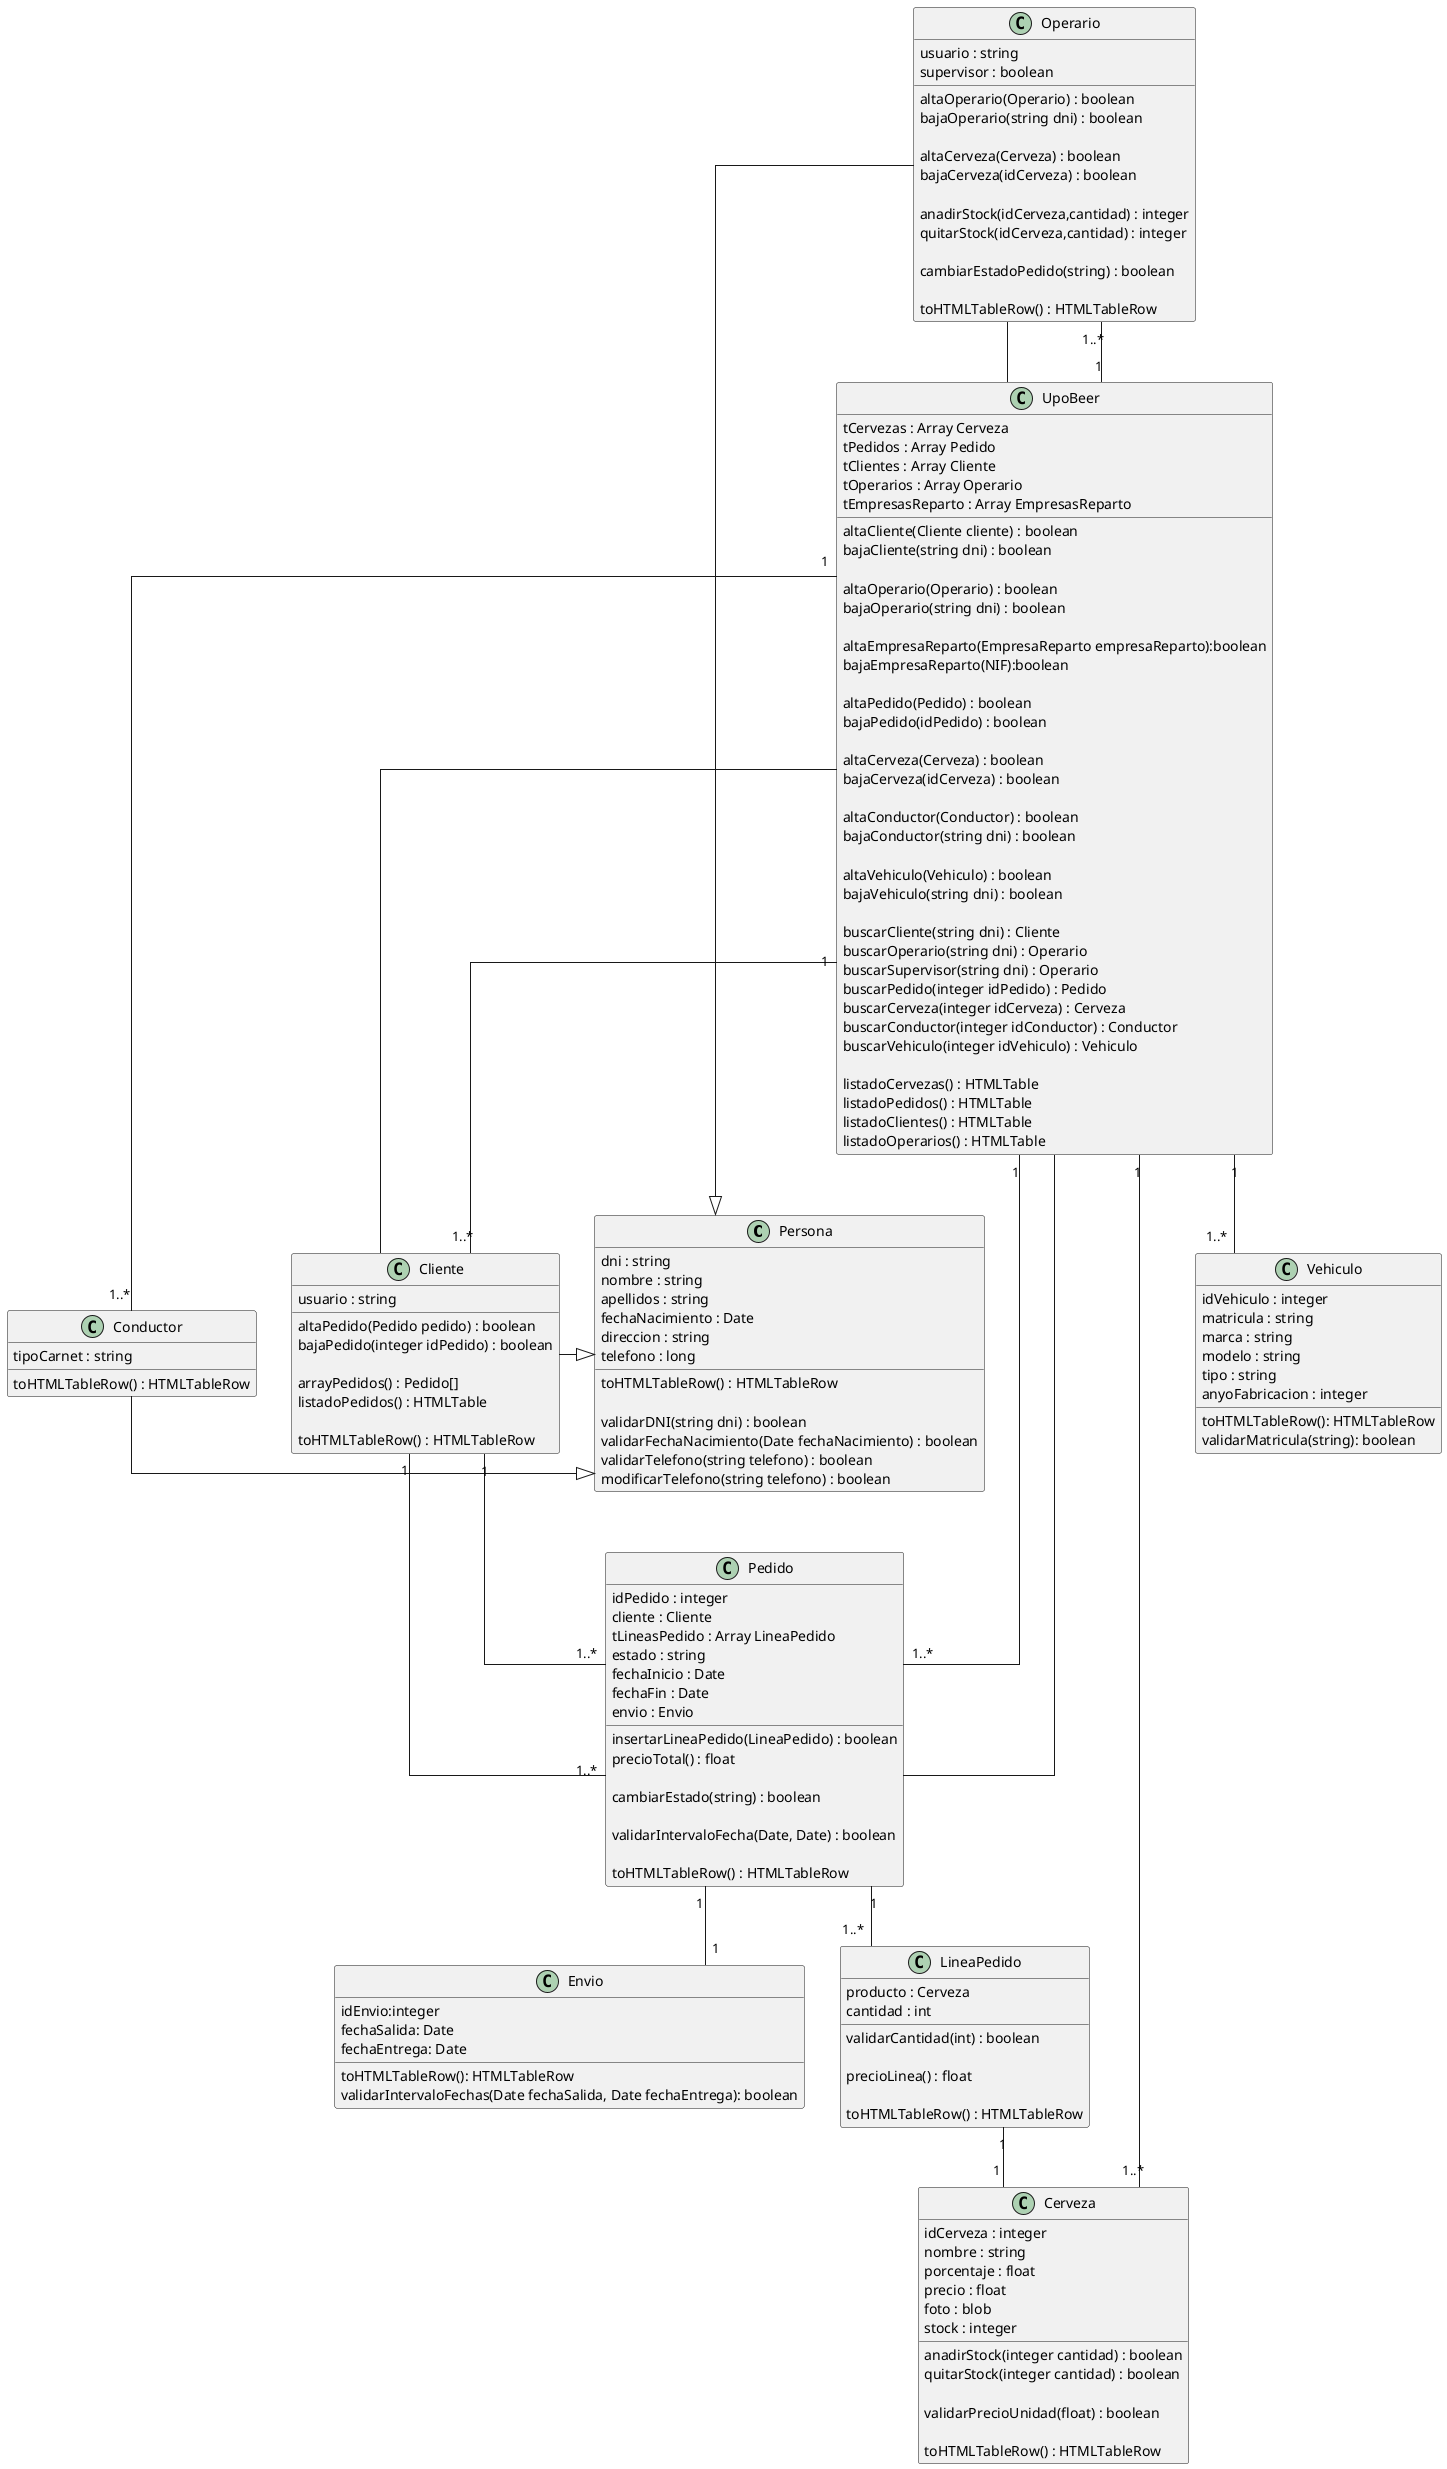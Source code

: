 @startuml
skinparam linetype polyline
skinparam linetype ortho

'''PERSONAS'''
class Persona{
	'Campos'
	dni : string
	nombre : string
	apellidos : string
	fechaNacimiento : Date
	direccion : string
	telefono : long
	
	'Métodos'
	toHTMLTableRow() : HTMLTableRow

	validarDNI(string dni) : boolean
	validarFechaNacimiento(Date fechaNacimiento) : boolean
	validarTelefono(string telefono) : boolean
	modificarTelefono(string telefono) : boolean
	
}
class Conductor {
	tipoCarnet : string

	toHTMLTableRow() : HTMLTableRow
}
class Operario {
	'Campos'
	usuario : string
	supervisor : boolean

	'Métodos'
	
	altaOperario(Operario) : boolean
	bajaOperario(string dni) : boolean

	altaCerveza(Cerveza) : boolean
	bajaCerveza(idCerveza) : boolean

	anadirStock(idCerveza,cantidad) : integer
	quitarStock(idCerveza,cantidad) : integer
	
	cambiarEstadoPedido(string) : boolean
	
	toHTMLTableRow() : HTMLTableRow
}
Operario -- UpoBeer

class Cliente {
	'Campos'
	usuario : string
	'Métodos'
	altaPedido(Pedido pedido) : boolean
	bajaPedido(integer idPedido) : boolean

	arrayPedidos() : Pedido[]
	listadoPedidos() : HTMLTable
	
	toHTMLTableRow() : HTMLTableRow
}
Cliente -- UpoBeer

'''CERVEZAS'''
class Cerveza{
	'Campos'
	idCerveza : integer
	nombre : string
	porcentaje : float
	precio : float
	foto : blob
	stock : integer
	
	'Métodos'
	anadirStock(integer cantidad) : boolean
	quitarStock(integer cantidad) : boolean
	
	validarPrecioUnidad(float) : boolean
	
	toHTMLTableRow() : HTMLTableRow
}

'''PEDIDOS'''
class Pedido {
	'Campos'
	idPedido : integer
	cliente : Cliente
	tLineasPedido : Array LineaPedido
	estado : string
	fechaInicio : Date
	fechaFin : Date
	envio : Envio
	
	'Métodos'
	insertarLineaPedido(LineaPedido) : boolean
	precioTotal() : float
	
	cambiarEstado(string) : boolean
	
	validarIntervaloFecha(Date, Date) : boolean

	toHTMLTableRow() : HTMLTableRow
}
Pedido -- UpoBeer
Pedido "1" -- "1"Envio

class LineaPedido{
	'Campos'
	producto : Cerveza
	cantidad : int
	
	'Métodos'
	validarCantidad(int) : boolean
	
	precioLinea() : float

	toHTMLTableRow() : HTMLTableRow
}

'''MODELO'''
class UpoBeer {
	'Campos'
	tCervezas : Array Cerveza
	tPedidos : Array Pedido
	tClientes : Array Cliente
	tOperarios : Array Operario
	tEmpresasReparto : Array EmpresasReparto

	'Métodos'
	altaCliente(Cliente cliente) : boolean
	bajaCliente(string dni) : boolean
	
	altaOperario(Operario) : boolean
	bajaOperario(string dni) : boolean
	
	altaEmpresaReparto(EmpresaReparto empresaReparto):boolean
	bajaEmpresaReparto(NIF):boolean
	
	altaPedido(Pedido) : boolean
	bajaPedido(idPedido) : boolean
	
	altaCerveza(Cerveza) : boolean
	bajaCerveza(idCerveza) : boolean

	altaConductor(Conductor) : boolean
	bajaConductor(string dni) : boolean

	altaVehiculo(Vehiculo) : boolean
	bajaVehiculo(string dni) : boolean
	
	buscarCliente(string dni) : Cliente
	buscarOperario(string dni) : Operario
	buscarSupervisor(string dni) : Operario
	buscarPedido(integer idPedido) : Pedido
	buscarCerveza(integer idCerveza) : Cerveza
	buscarConductor(integer idConductor) : Conductor
	buscarVehiculo(integer idVehiculo) : Vehiculo
	
	listadoCervezas() : HTMLTable
	listadoPedidos() : HTMLTable
	listadoClientes() : HTMLTable
	listadoOperarios() : HTMLTable
}
'''MODELO'''
''UpoBeer''
'El modelo puede tener de 1 a n conductores registrados'
UpoBeer "1" -- "1..*" Conductor
'El modelo puede tener de 1 a n vehiculos registrados'
UpoBeer "1" -- "1..*" Vehiculo
'El modelo puede tener de 1 a n operarios registrados'
UpoBeer "1" -- "1..*" Operario
'El modelo puede tener de 0 a n clientes registrados'
UpoBeer "1" -- "1..*" Cliente
'El modelo puede tener de 0 a n tipos de cervezas en el catálogo'
UpoBeer "1" -- "1..*" Cerveza
'El modelo puede tener de 0 a n pedidos registrados'
UpoBeer "1" -- "1..*" Pedido

class Envio{
	idEnvio:integer
	fechaSalida: Date
	fechaEntrega: Date

	toHTMLTableRow(): HTMLTableRow
	validarIntervaloFechas(Date fechaSalida, Date fechaEntrega): boolean
}

class Vehiculo{
	idVehiculo : integer
	matricula : string
	marca : string
	modelo : string
	tipo : string
	anyoFabricacion : integer	
	
	toHTMLTableRow(): HTMLTableRow
	validarMatricula(string): boolean
}


'''PERSONAS'''
''Operario''
'Operario hereda de Persona'
Operario -|> Persona
Conductor -|> Persona
''Cliente''
'Cliente hereda de Persona'
Cliente -|> Persona
'Un cliente puede haber realizado de 0 a n pedidos'
Cliente "1" -- "1..*" Pedido

'''PEDIDOS'''
''Pedido''
''LineaPedido''
'Una línea de pedido referencia a un solo tipo de cerveza'
LineaPedido "1" -- "1" Cerveza
'Varios pedidos pueden haber sido realizados por un cliente'
Pedido "1..*" -- "1" Cliente
'Un pedido es una lista de líneas'
Pedido "1" -- "1..*" LineaPedido

@enduml

